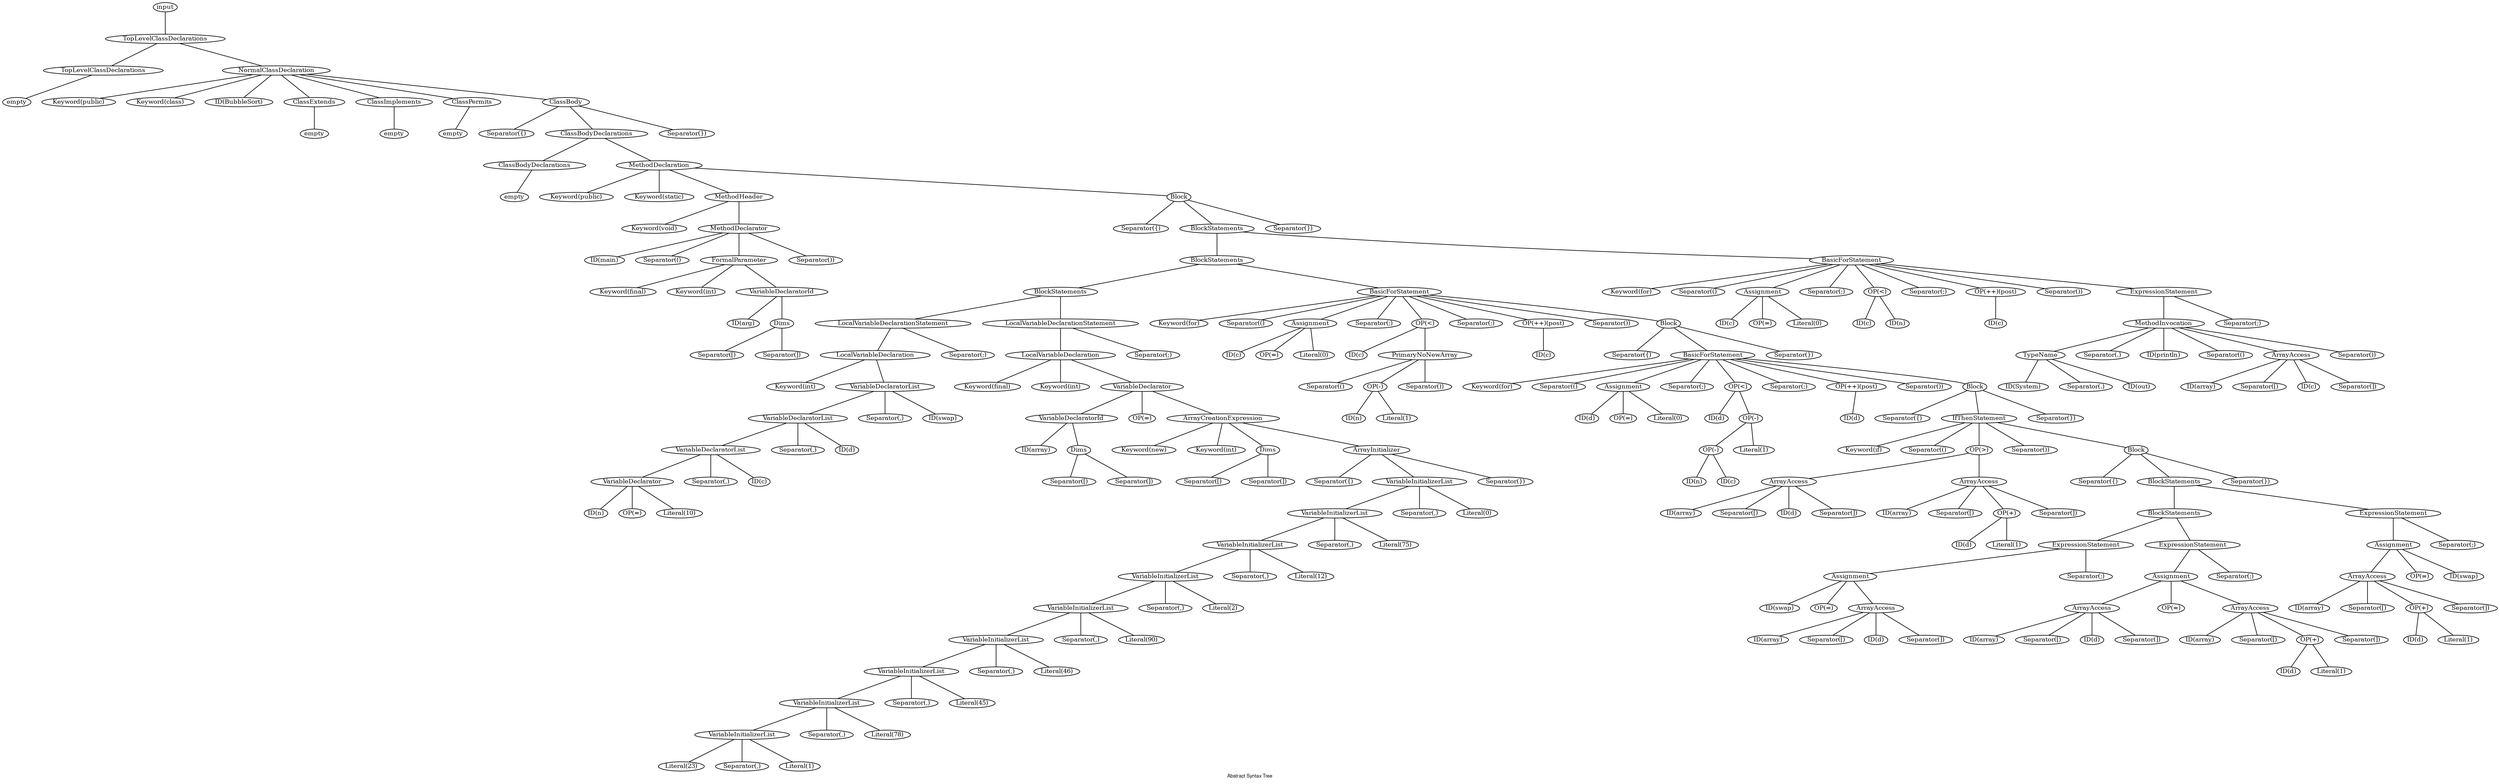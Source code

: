 // dot -Tps out.dot -o out.ps

graph "Abstract Syntax Tree"
{
	fontname="Helvetica,Arial,sans-serif"
	node [fontsize=10, width=".2", height=".2", margin=0]
	edge [fontsize=6]
	graph[fontsize=8];

	label="Abstract Syntax Tree"

	n244 ;
	n244 [label="input"] ;
	n244 -- n243 ;

	n243 ;
	n243 [label="TopLevelClassDeclarations"] ;
	n243 -- n0 ;
	n243 -- n240 ;

	n0 ;
	n0 [label="TopLevelClassDeclarations"] ;
	n0 -- n1 ;

	n240 ;
	n240 [label="NormalClassDeclaration"] ;
	n240 -- n2 ;
	n240 -- n241 ;
	n240 -- n242 ;
	n240 -- n3 ;
	n240 -- n5 ;
	n240 -- n7 ;
	n240 -- n237 ;

	n1 ;
	n1 [label="empty"] ;

	n2 ;
	n2 [label="Keyword(public)"] ;

	n241 ;
	n241 [label="Keyword(class)"] ;

	n242 ;
	n242 [label="ID(BubbleSort)"] ;

	n3 ;
	n3 [label="ClassExtends"] ;
	n3 -- n4 ;

	n5 ;
	n5 [label="ClassImplements"] ;
	n5 -- n6 ;

	n7 ;
	n7 [label="ClassPermits"] ;
	n7 -- n8 ;

	n237 ;
	n237 [label="ClassBody"] ;
	n237 -- n238 ;
	n237 -- n236 ;
	n237 -- n239 ;

	n4 ;
	n4 [label="empty"] ;

	n6 ;
	n6 [label="empty"] ;

	n8 ;
	n8 [label="empty"] ;

	n238 ;
	n238 [label="Separator({)"] ;

	n236 ;
	n236 [label="ClassBodyDeclarations"] ;
	n236 -- n9 ;
	n236 -- n234 ;

	n239 ;
	n239 [label="Separator(})"] ;

	n9 ;
	n9 [label="ClassBodyDeclarations"] ;
	n9 -- n10 ;

	n234 ;
	n234 [label="MethodDeclaration"] ;
	n234 -- n11 ;
	n234 -- n235 ;
	n234 -- n24 ;
	n234 -- n231 ;

	n10 ;
	n10 [label="empty"] ;

	n11 ;
	n11 [label="Keyword(public)"] ;

	n235 ;
	n235 [label="Keyword(static)"] ;

	n24 ;
	n24 [label="MethodHeader"] ;
	n24 -- n25 ;
	n24 -- n20 ;

	n231 ;
	n231 [label="Block"] ;
	n231 -- n232 ;
	n231 -- n230 ;
	n231 -- n233 ;

	n25 ;
	n25 [label="Keyword(void)"] ;

	n20 ;
	n20 [label="MethodDeclarator"] ;
	n20 -- n21 ;
	n20 -- n22 ;
	n20 -- n18 ;
	n20 -- n23 ;

	n232 ;
	n232 [label="Separator({)"] ;

	n230 ;
	n230 [label="BlockStatements"] ;
	n230 -- n198 ;
	n230 -- n224 ;

	n233 ;
	n233 [label="Separator(})"] ;

	n21 ;
	n21 [label="ID(main)"] ;

	n22 ;
	n22 [label="Separator(()"] ;

	n18 ;
	n18 [label="FormalParameter"] ;
	n18 -- n19 ;
	n18 -- n12 ;
	n18 -- n16 ;

	n23 ;
	n23 [label="Separator())"] ;

	n198 ;
	n198 [label="BlockStatements"] ;
	n198 -- n92 ;
	n198 -- n192 ;

	n224 ;
	n224 [label="BasicForStatement"] ;
	n224 -- n225 ;
	n224 -- n226 ;
	n224 -- n201 ;
	n224 -- n227 ;
	n224 -- n205 ;
	n224 -- n228 ;
	n224 -- n207 ;
	n224 -- n229 ;
	n224 -- n222 ;

	n19 ;
	n19 [label="Keyword(final)"] ;

	n12 ;
	n12 [label="Keyword(int)"] ;

	n16 ;
	n16 [label="VariableDeclaratorId"] ;
	n16 -- n17 ;
	n16 -- n13 ;

	n92 ;
	n92 [label="BlockStatements"] ;
	n92 -- n41 ;
	n92 -- n90 ;

	n192 ;
	n192 [label="BasicForStatement"] ;
	n192 -- n193 ;
	n192 -- n194 ;
	n192 -- n95 ;
	n192 -- n195 ;
	n192 -- n104 ;
	n192 -- n196 ;
	n192 -- n106 ;
	n192 -- n197 ;
	n192 -- n189 ;

	n225 ;
	n225 [label="Keyword(for)"] ;

	n226 ;
	n226 [label="Separator(()"] ;

	n201 ;
	n201 [label="Assignment"] ;
	n201 -- n199 ;
	n201 -- n202 ;
	n201 -- n200 ;

	n227 ;
	n227 [label="Separator(;)"] ;

	n205 ;
	n205 [label="OP(<)"] ;
	n205 -- n203 ;
	n205 -- n204 ;

	n228 ;
	n228 [label="Separator(;)"] ;

	n207 ;
	n207 [label="OP(++)(post)"] ;
	n207 -- n206 ;

	n229 ;
	n229 [label="Separator())"] ;

	n222 ;
	n222 [label="ExpressionStatement"] ;
	n222 -- n217 ;
	n222 -- n223 ;

	n17 ;
	n17 [label="ID(arg)"] ;

	n13 ;
	n13 [label="Dims"] ;
	n13 -- n14 ;
	n13 -- n15 ;

	n41 ;
	n41 [label="LocalVariableDeclarationStatement"] ;
	n41 -- n40 ;
	n41 -- n42 ;

	n90 ;
	n90 [label="LocalVariableDeclarationStatement"] ;
	n90 -- n88 ;
	n90 -- n91 ;

	n193 ;
	n193 [label="Keyword(for)"] ;

	n194 ;
	n194 [label="Separator(()"] ;

	n95 ;
	n95 [label="Assignment"] ;
	n95 -- n93 ;
	n95 -- n96 ;
	n95 -- n94 ;

	n195 ;
	n195 [label="Separator(;)"] ;

	n104 ;
	n104 [label="OP(<)"] ;
	n104 -- n97 ;
	n104 -- n101 ;

	n196 ;
	n196 [label="Separator(;)"] ;

	n106 ;
	n106 [label="OP(++)(post)"] ;
	n106 -- n105 ;

	n197 ;
	n197 [label="Separator())"] ;

	n189 ;
	n189 [label="Block"] ;
	n189 -- n190 ;
	n189 -- n183 ;
	n189 -- n191 ;

	n199 ;
	n199 [label="ID(c)"] ;

	n202 ;
	n202 [label="OP(=)"] ;

	n200 ;
	n200 [label="Literal(0)"] ;

	n203 ;
	n203 [label="ID(c)"] ;

	n204 ;
	n204 [label="ID(n)"] ;

	n206 ;
	n206 [label="ID(c)"] ;

	n217 ;
	n217 [label="MethodInvocation"] ;
	n217 -- n209 ;
	n217 -- n218 ;
	n217 -- n219 ;
	n217 -- n220 ;
	n217 -- n214 ;
	n217 -- n221 ;

	n223 ;
	n223 [label="Separator(;)"] ;

	n14 ;
	n14 [label="Separator([)"] ;

	n15 ;
	n15 [label="Separator(])"] ;

	n40 ;
	n40 [label="LocalVariableDeclaration"] ;
	n40 -- n26 ;
	n40 -- n38 ;

	n42 ;
	n42 [label="Separator(;)"] ;

	n88 ;
	n88 [label="LocalVariableDeclaration"] ;
	n88 -- n89 ;
	n88 -- n43 ;
	n88 -- n86 ;

	n91 ;
	n91 [label="Separator(;)"] ;

	n93 ;
	n93 [label="ID(c)"] ;

	n96 ;
	n96 [label="OP(=)"] ;

	n94 ;
	n94 [label="Literal(0)"] ;

	n97 ;
	n97 [label="ID(c)"] ;

	n101 ;
	n101 [label="PrimaryNoNewArray"] ;
	n101 -- n102 ;
	n101 -- n100 ;
	n101 -- n103 ;

	n105 ;
	n105 [label="ID(c)"] ;

	n190 ;
	n190 [label="Separator({)"] ;

	n183 ;
	n183 [label="BasicForStatement"] ;
	n183 -- n184 ;
	n183 -- n185 ;
	n183 -- n109 ;
	n183 -- n186 ;
	n183 -- n117 ;
	n183 -- n187 ;
	n183 -- n119 ;
	n183 -- n188 ;
	n183 -- n180 ;

	n191 ;
	n191 [label="Separator(})"] ;

	n209 ;
	n209 [label="TypeName"] ;
	n209 -- n208 ;
	n209 -- n210 ;
	n209 -- n211 ;

	n218 ;
	n218 [label="Separator(.)"] ;

	n219 ;
	n219 [label="ID(println)"] ;

	n220 ;
	n220 [label="Separator(()"] ;

	n214 ;
	n214 [label="ArrayAccess"] ;
	n214 -- n212 ;
	n214 -- n215 ;
	n214 -- n213 ;
	n214 -- n216 ;

	n221 ;
	n221 [label="Separator())"] ;

	n26 ;
	n26 [label="Keyword(int)"] ;

	n38 ;
	n38 [label="VariableDeclaratorList"] ;
	n38 -- n35 ;
	n38 -- n39 ;
	n38 -- n37 ;

	n89 ;
	n89 [label="Keyword(final)"] ;

	n43 ;
	n43 [label="Keyword(int)"] ;

	n86 ;
	n86 [label="VariableDeclarator"] ;
	n86 -- n47 ;
	n86 -- n87 ;
	n86 -- n84 ;

	n102 ;
	n102 [label="Separator(()"] ;

	n100 ;
	n100 [label="OP(-)"] ;
	n100 -- n98 ;
	n100 -- n99 ;

	n103 ;
	n103 [label="Separator())"] ;

	n184 ;
	n184 [label="Keyword(for)"] ;

	n185 ;
	n185 [label="Separator(()"] ;

	n109 ;
	n109 [label="Assignment"] ;
	n109 -- n107 ;
	n109 -- n110 ;
	n109 -- n108 ;

	n186 ;
	n186 [label="Separator(;)"] ;

	n117 ;
	n117 [label="OP(<)"] ;
	n117 -- n111 ;
	n117 -- n116 ;

	n187 ;
	n187 [label="Separator(;)"] ;

	n119 ;
	n119 [label="OP(++)(post)"] ;
	n119 -- n118 ;

	n188 ;
	n188 [label="Separator())"] ;

	n180 ;
	n180 [label="Block"] ;
	n180 -- n181 ;
	n180 -- n176 ;
	n180 -- n182 ;

	n208 ;
	n208 [label="ID(System)"] ;

	n210 ;
	n210 [label="Separator(.)"] ;

	n211 ;
	n211 [label="ID(out)"] ;

	n212 ;
	n212 [label="ID(array)"] ;

	n215 ;
	n215 [label="Separator([)"] ;

	n213 ;
	n213 [label="ID(c)"] ;

	n216 ;
	n216 [label="Separator(])"] ;

	n35 ;
	n35 [label="VariableDeclaratorList"] ;
	n35 -- n32 ;
	n35 -- n36 ;
	n35 -- n34 ;

	n39 ;
	n39 [label="Separator(,)"] ;

	n37 ;
	n37 [label="ID(swap)"] ;

	n47 ;
	n47 [label="VariableDeclaratorId"] ;
	n47 -- n48 ;
	n47 -- n44 ;

	n87 ;
	n87 [label="OP(=)"] ;

	n84 ;
	n84 [label="ArrayCreationExpression"] ;
	n84 -- n85 ;
	n84 -- n49 ;
	n84 -- n50 ;
	n84 -- n81 ;

	n98 ;
	n98 [label="ID(n)"] ;

	n99 ;
	n99 [label="Literal(1)"] ;

	n107 ;
	n107 [label="ID(d)"] ;

	n110 ;
	n110 [label="OP(=)"] ;

	n108 ;
	n108 [label="Literal(0)"] ;

	n111 ;
	n111 [label="ID(d)"] ;

	n116 ;
	n116 [label="OP(-)"] ;
	n116 -- n114 ;
	n116 -- n115 ;

	n118 ;
	n118 [label="ID(d)"] ;

	n181 ;
	n181 [label="Separator({)"] ;

	n176 ;
	n176 [label="IfThenStatement"] ;
	n176 -- n177 ;
	n176 -- n178 ;
	n176 -- n132 ;
	n176 -- n179 ;
	n176 -- n173 ;

	n182 ;
	n182 [label="Separator(})"] ;

	n32 ;
	n32 [label="VariableDeclaratorList"] ;
	n32 -- n29 ;
	n32 -- n33 ;
	n32 -- n31 ;

	n36 ;
	n36 [label="Separator(,)"] ;

	n34 ;
	n34 [label="ID(d)"] ;

	n48 ;
	n48 [label="ID(array)"] ;

	n44 ;
	n44 [label="Dims"] ;
	n44 -- n45 ;
	n44 -- n46 ;

	n85 ;
	n85 [label="Keyword(new)"] ;

	n49 ;
	n49 [label="Keyword(int)"] ;

	n50 ;
	n50 [label="Dims"] ;
	n50 -- n51 ;
	n50 -- n52 ;

	n81 ;
	n81 [label="ArrayInitializer"] ;
	n81 -- n82 ;
	n81 -- n79 ;
	n81 -- n83 ;

	n114 ;
	n114 [label="OP(-)"] ;
	n114 -- n112 ;
	n114 -- n113 ;

	n115 ;
	n115 [label="Literal(1)"] ;

	n177 ;
	n177 [label="Keyword(if)"] ;

	n178 ;
	n178 [label="Separator(()"] ;

	n132 ;
	n132 [label="OP(>)"] ;
	n132 -- n122 ;
	n132 -- n129 ;

	n179 ;
	n179 [label="Separator())"] ;

	n173 ;
	n173 [label="Block"] ;
	n173 -- n174 ;
	n173 -- n172 ;
	n173 -- n175 ;

	n29 ;
	n29 [label="VariableDeclarator"] ;
	n29 -- n27 ;
	n29 -- n30 ;
	n29 -- n28 ;

	n33 ;
	n33 [label="Separator(,)"] ;

	n31 ;
	n31 [label="ID(c)"] ;

	n45 ;
	n45 [label="Separator([)"] ;

	n46 ;
	n46 [label="Separator(])"] ;

	n51 ;
	n51 [label="Separator([)"] ;

	n52 ;
	n52 [label="Separator(])"] ;

	n82 ;
	n82 [label="Separator({)"] ;

	n79 ;
	n79 [label="VariableInitializerList"] ;
	n79 -- n76 ;
	n79 -- n80 ;
	n79 -- n78 ;

	n83 ;
	n83 [label="Separator(})"] ;

	n112 ;
	n112 [label="ID(n)"] ;

	n113 ;
	n113 [label="ID(c)"] ;

	n122 ;
	n122 [label="ArrayAccess"] ;
	n122 -- n120 ;
	n122 -- n123 ;
	n122 -- n121 ;
	n122 -- n124 ;

	n129 ;
	n129 [label="ArrayAccess"] ;
	n129 -- n125 ;
	n129 -- n130 ;
	n129 -- n128 ;
	n129 -- n131 ;

	n174 ;
	n174 [label="Separator({)"] ;

	n172 ;
	n172 [label="BlockStatements"] ;
	n172 -- n159 ;
	n172 -- n170 ;

	n175 ;
	n175 [label="Separator(})"] ;

	n27 ;
	n27 [label="ID(n)"] ;

	n30 ;
	n30 [label="OP(=)"] ;

	n28 ;
	n28 [label="Literal(10)"] ;

	n76 ;
	n76 [label="VariableInitializerList"] ;
	n76 -- n73 ;
	n76 -- n77 ;
	n76 -- n75 ;

	n80 ;
	n80 [label="Separator(,)"] ;

	n78 ;
	n78 [label="Literal(0)"] ;

	n120 ;
	n120 [label="ID(array)"] ;

	n123 ;
	n123 [label="Separator([)"] ;

	n121 ;
	n121 [label="ID(d)"] ;

	n124 ;
	n124 [label="Separator(])"] ;

	n125 ;
	n125 [label="ID(array)"] ;

	n130 ;
	n130 [label="Separator([)"] ;

	n128 ;
	n128 [label="OP(+)"] ;
	n128 -- n126 ;
	n128 -- n127 ;

	n131 ;
	n131 [label="Separator(])"] ;

	n159 ;
	n159 [label="BlockStatements"] ;
	n159 -- n141 ;
	n159 -- n157 ;

	n170 ;
	n170 [label="ExpressionStatement"] ;
	n170 -- n168 ;
	n170 -- n171 ;

	n73 ;
	n73 [label="VariableInitializerList"] ;
	n73 -- n70 ;
	n73 -- n74 ;
	n73 -- n72 ;

	n77 ;
	n77 [label="Separator(,)"] ;

	n75 ;
	n75 [label="Literal(75)"] ;

	n126 ;
	n126 [label="ID(d)"] ;

	n127 ;
	n127 [label="Literal(1)"] ;

	n141 ;
	n141 [label="ExpressionStatement"] ;
	n141 -- n139 ;
	n141 -- n142 ;

	n157 ;
	n157 [label="ExpressionStatement"] ;
	n157 -- n155 ;
	n157 -- n158 ;

	n168 ;
	n168 [label="Assignment"] ;
	n168 -- n164 ;
	n168 -- n169 ;
	n168 -- n167 ;

	n171 ;
	n171 [label="Separator(;)"] ;

	n70 ;
	n70 [label="VariableInitializerList"] ;
	n70 -- n67 ;
	n70 -- n71 ;
	n70 -- n69 ;

	n74 ;
	n74 [label="Separator(,)"] ;

	n72 ;
	n72 [label="Literal(12)"] ;

	n139 ;
	n139 [label="Assignment"] ;
	n139 -- n133 ;
	n139 -- n140 ;
	n139 -- n136 ;

	n142 ;
	n142 [label="Separator(;)"] ;

	n155 ;
	n155 [label="Assignment"] ;
	n155 -- n145 ;
	n155 -- n156 ;
	n155 -- n152 ;

	n158 ;
	n158 [label="Separator(;)"] ;

	n164 ;
	n164 [label="ArrayAccess"] ;
	n164 -- n160 ;
	n164 -- n165 ;
	n164 -- n163 ;
	n164 -- n166 ;

	n169 ;
	n169 [label="OP(=)"] ;

	n167 ;
	n167 [label="ID(swap)"] ;

	n67 ;
	n67 [label="VariableInitializerList"] ;
	n67 -- n64 ;
	n67 -- n68 ;
	n67 -- n66 ;

	n71 ;
	n71 [label="Separator(,)"] ;

	n69 ;
	n69 [label="Literal(2)"] ;

	n133 ;
	n133 [label="ID(swap)"] ;

	n140 ;
	n140 [label="OP(=)"] ;

	n136 ;
	n136 [label="ArrayAccess"] ;
	n136 -- n134 ;
	n136 -- n137 ;
	n136 -- n135 ;
	n136 -- n138 ;

	n145 ;
	n145 [label="ArrayAccess"] ;
	n145 -- n143 ;
	n145 -- n146 ;
	n145 -- n144 ;
	n145 -- n147 ;

	n156 ;
	n156 [label="OP(=)"] ;

	n152 ;
	n152 [label="ArrayAccess"] ;
	n152 -- n148 ;
	n152 -- n153 ;
	n152 -- n151 ;
	n152 -- n154 ;

	n160 ;
	n160 [label="ID(array)"] ;

	n165 ;
	n165 [label="Separator([)"] ;

	n163 ;
	n163 [label="OP(+)"] ;
	n163 -- n161 ;
	n163 -- n162 ;

	n166 ;
	n166 [label="Separator(])"] ;

	n64 ;
	n64 [label="VariableInitializerList"] ;
	n64 -- n61 ;
	n64 -- n65 ;
	n64 -- n63 ;

	n68 ;
	n68 [label="Separator(,)"] ;

	n66 ;
	n66 [label="Literal(90)"] ;

	n134 ;
	n134 [label="ID(array)"] ;

	n137 ;
	n137 [label="Separator([)"] ;

	n135 ;
	n135 [label="ID(d)"] ;

	n138 ;
	n138 [label="Separator(])"] ;

	n143 ;
	n143 [label="ID(array)"] ;

	n146 ;
	n146 [label="Separator([)"] ;

	n144 ;
	n144 [label="ID(d)"] ;

	n147 ;
	n147 [label="Separator(])"] ;

	n148 ;
	n148 [label="ID(array)"] ;

	n153 ;
	n153 [label="Separator([)"] ;

	n151 ;
	n151 [label="OP(+)"] ;
	n151 -- n149 ;
	n151 -- n150 ;

	n154 ;
	n154 [label="Separator(])"] ;

	n161 ;
	n161 [label="ID(d)"] ;

	n162 ;
	n162 [label="Literal(1)"] ;

	n61 ;
	n61 [label="VariableInitializerList"] ;
	n61 -- n58 ;
	n61 -- n62 ;
	n61 -- n60 ;

	n65 ;
	n65 [label="Separator(,)"] ;

	n63 ;
	n63 [label="Literal(46)"] ;

	n149 ;
	n149 [label="ID(d)"] ;

	n150 ;
	n150 [label="Literal(1)"] ;

	n58 ;
	n58 [label="VariableInitializerList"] ;
	n58 -- n55 ;
	n58 -- n59 ;
	n58 -- n57 ;

	n62 ;
	n62 [label="Separator(,)"] ;

	n60 ;
	n60 [label="Literal(45)"] ;

	n55 ;
	n55 [label="VariableInitializerList"] ;
	n55 -- n53 ;
	n55 -- n56 ;
	n55 -- n54 ;

	n59 ;
	n59 [label="Separator(,)"] ;

	n57 ;
	n57 [label="Literal(78)"] ;

	n53 ;
	n53 [label="Literal(23)"] ;

	n56 ;
	n56 [label="Separator(,)"] ;

	n54 ;
	n54 [label="Literal(1)"] ;

}
